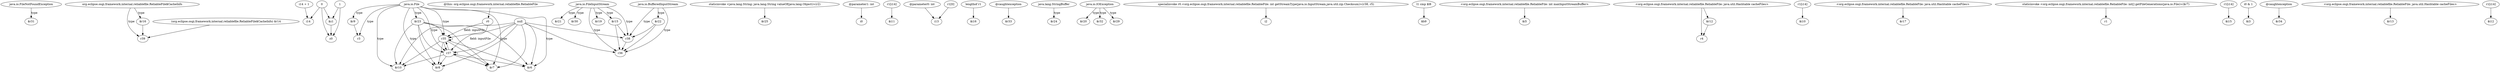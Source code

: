digraph g {
0[label="java.io.FileNotFoundException"]
1[label="$r31"]
0->1[label="type"]
2[label="org.eclipse.osgi.framework.internal.reliablefile.ReliableFile$CacheInfo"]
3[label="r39"]
2->3[label="type"]
4[label="i14 + 1"]
5[label="i14"]
4->5[label=""]
6[label="java.io.File"]
7[label="$r6"]
6->7[label="type"]
8[label="staticinvoke <java.lang.String: java.lang.String valueOf(java.lang.Object)>(r2)"]
9[label="$r25"]
8->9[label=""]
10[label="java.io.FileInputStream"]
11[label="$r19"]
10->11[label="type"]
12[label="r3"]
6->12[label="type"]
13[label="r0"]
14[label="r35"]
13->14[label="field: inputFile"]
15[label="@parameter1: int"]
16[label="i0"]
15->16[label=""]
17[label="$z1"]
18[label="z0"]
17->18[label=""]
19[label="r1[i14]"]
20[label="$i11"]
19->20[label=""]
21[label="0"]
21->18[label=""]
22[label="$r9"]
6->22[label="type"]
23[label="1"]
23->18[label=""]
24[label="$r23"]
25[label="$r10"]
24->25[label=""]
26[label="@parameter0: int"]
27[label="i13"]
26->27[label=""]
28[label="lengthof r1"]
29[label="$i16"]
28->29[label=""]
14->25[label=""]
30[label="r1[0]"]
30->27[label=""]
31[label="$r16"]
2->31[label="type"]
31->3[label=""]
32[label="@caughtexception"]
33[label="$r33"]
32->33[label=""]
34[label="java.io.BufferedInputStream"]
35[label="r36"]
34->35[label="type"]
36[label="$r22"]
37[label="r38"]
36->37[label=""]
38[label="java.lang.StringBuffer"]
39[label="$r24"]
38->39[label="type"]
40[label="null"]
40->25[label=""]
40->14[label=""]
41[label="java.io.IOException"]
42[label="$r20"]
41->42[label="type"]
43[label="$r8"]
40->43[label=""]
14->7[label=""]
36->35[label=""]
23->17[label=""]
40->37[label=""]
34->36[label="type"]
44[label="specialinvoke r0.<org.eclipse.osgi.framework.internal.reliablefile.ReliableFile: int getStreamType(java.io.InputStream,java.util.zip.Checksum)>(r38, r5)"]
45[label="i2"]
44->45[label=""]
46[label="$r21"]
10->46[label="type"]
37->35[label=""]
24->7[label=""]
21->17[label=""]
47[label="l1 cmp $l8"]
48[label="$b9"]
47->48[label=""]
49[label="$r32"]
41->49[label="type"]
50[label="$r7"]
6->50[label="type"]
51[label="<org.eclipse.osgi.framework.internal.reliablefile.ReliableFile: int maxInputStreamBuffer>"]
52[label="$i5"]
51->52[label=""]
53[label="r37"]
53->14[label=""]
14->53[label=""]
14->43[label=""]
53->43[label=""]
54[label="@this: org.eclipse.osgi.framework.internal.reliablefile.ReliableFile"]
54->13[label=""]
34->37[label="type"]
6->53[label="type"]
21->5[label=""]
55[label="<org.eclipse.osgi.framework.internal.reliablefile.ReliableFile: java.util.Hashtable cacheFiles>"]
56[label="r4"]
55->56[label=""]
6->14[label="type"]
24->50[label=""]
57[label="r1[i14]"]
58[label="$i10"]
57->58[label=""]
6->43[label="type"]
59[label="$r30"]
10->59[label="type"]
14->50[label=""]
53->53[label=""]
53->50[label=""]
24->53[label=""]
14->14[label=""]
24->43[label=""]
60[label="$r15"]
60->35[label=""]
61[label="<org.eclipse.osgi.framework.internal.reliablefile.ReliableFile: java.util.Hashtable cacheFiles>"]
62[label="$r17"]
61->62[label=""]
63[label="$r29"]
41->63[label="type"]
40->35[label=""]
22->12[label=""]
53->25[label=""]
10->60[label="type"]
10->35[label="type"]
40->7[label=""]
60->37[label=""]
64[label="staticinvoke <org.eclipse.osgi.framework.internal.reliablefile.ReliableFile: int[] getFileGenerations(java.io.File)>($r7)"]
65[label="r1"]
64->65[label=""]
6->25[label="type"]
13->53[label="field: inputFile"]
66[label="r1[i14]"]
67[label="$i15"]
66->67[label=""]
6->24[label="type"]
68[label="i0 & 1"]
69[label="$i3"]
68->69[label=""]
10->37[label="type"]
40->53[label=""]
24->14[label=""]
70[label="@caughtexception"]
71[label="$r34"]
70->71[label=""]
40->50[label=""]
53->7[label=""]
72[label="$r12"]
72->56[label=""]
73[label="(org.eclipse.osgi.framework.internal.reliablefile.ReliableFile$CacheInfo) $r14"]
73->3[label=""]
74[label="<org.eclipse.osgi.framework.internal.reliablefile.ReliableFile: java.util.Hashtable cacheFiles>"]
75[label="$r13"]
74->75[label=""]
55->72[label=""]
76[label="r1[i14]"]
77[label="$i12"]
76->77[label=""]
}